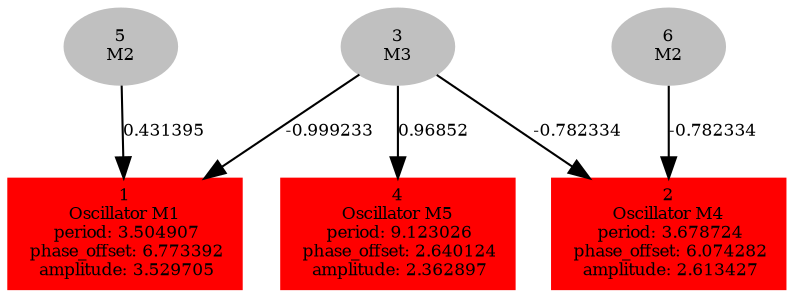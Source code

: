  digraph g{ forcelabels=true;
1 [label=<1<BR />Oscillator M1<BR /> period: 3.504907<BR /> phase_offset: 6.773392<BR /> amplitude: 3.529705>, shape=box,color=red,style=filled,fontsize=8];2 [label=<2<BR />Oscillator M4<BR /> period: 3.678724<BR /> phase_offset: 6.074282<BR /> amplitude: 2.613427>, shape=box,color=red,style=filled,fontsize=8];3[label=<3<BR/>M3>,color="grey",style=filled,fontsize=8];
4 [label=<4<BR />Oscillator M5<BR /> period: 9.123026<BR /> phase_offset: 2.640124<BR /> amplitude: 2.362897>, shape=box,color=red,style=filled,fontsize=8];5[label=<5<BR/>M2>,color="grey",style=filled,fontsize=8];
6[label=<6<BR/>M2>,color="grey",style=filled,fontsize=8];
3 -> 1[label="-0.999233 ",fontsize="8"];
3 -> 2[label="-0.782334 ",fontsize="8"];
3 -> 4[label="0.96852 ",fontsize="8"];
5 -> 1[label="0.431395 ",fontsize="8"];
6 -> 2[label="-0.782334 ",fontsize="8"];
 }
